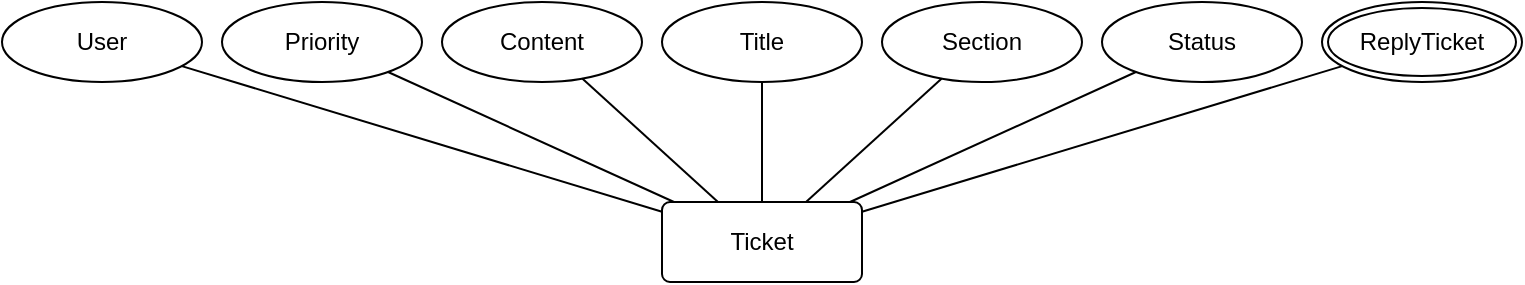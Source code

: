<mxfile version="24.7.17">
  <diagram name="Page-1" id="CBpjtzEfzLPhUtQ009So">
    <mxGraphModel dx="1322" dy="684" grid="1" gridSize="10" guides="1" tooltips="1" connect="1" arrows="1" fold="1" page="1" pageScale="1" pageWidth="850" pageHeight="1100" math="0" shadow="0">
      <root>
        <mxCell id="0" />
        <mxCell id="1" parent="0" />
        <mxCell id="y4Qjn7tlKTO_2gJg_N8O-1" value="Ticket" style="rounded=1;arcSize=10;whiteSpace=wrap;html=1;align=center;" parent="1" vertex="1">
          <mxGeometry x="360" y="300" width="100" height="40" as="geometry" />
        </mxCell>
        <mxCell id="y4Qjn7tlKTO_2gJg_N8O-2" value="Title" style="ellipse;whiteSpace=wrap;html=1;align=center;" parent="1" vertex="1">
          <mxGeometry x="360" y="200" width="100" height="40" as="geometry" />
        </mxCell>
        <mxCell id="y4Qjn7tlKTO_2gJg_N8O-3" value="Content" style="ellipse;whiteSpace=wrap;html=1;align=center;" parent="1" vertex="1">
          <mxGeometry x="250" y="200" width="100" height="40" as="geometry" />
        </mxCell>
        <mxCell id="y4Qjn7tlKTO_2gJg_N8O-4" value="" style="endArrow=none;html=1;rounded=0;" parent="1" source="y4Qjn7tlKTO_2gJg_N8O-3" target="y4Qjn7tlKTO_2gJg_N8O-1" edge="1">
          <mxGeometry relative="1" as="geometry">
            <mxPoint x="270" y="290" as="sourcePoint" />
            <mxPoint x="430" y="290" as="targetPoint" />
          </mxGeometry>
        </mxCell>
        <mxCell id="y4Qjn7tlKTO_2gJg_N8O-5" value="" style="endArrow=none;html=1;rounded=0;" parent="1" source="y4Qjn7tlKTO_2gJg_N8O-2" target="y4Qjn7tlKTO_2gJg_N8O-1" edge="1">
          <mxGeometry relative="1" as="geometry">
            <mxPoint x="550" y="270" as="sourcePoint" />
            <mxPoint x="710" y="270" as="targetPoint" />
          </mxGeometry>
        </mxCell>
        <mxCell id="y4Qjn7tlKTO_2gJg_N8O-6" value="Section" style="ellipse;whiteSpace=wrap;html=1;align=center;" parent="1" vertex="1">
          <mxGeometry x="470" y="200" width="100" height="40" as="geometry" />
        </mxCell>
        <mxCell id="y4Qjn7tlKTO_2gJg_N8O-7" value="Priority" style="ellipse;whiteSpace=wrap;html=1;align=center;" parent="1" vertex="1">
          <mxGeometry x="140" y="200" width="100" height="40" as="geometry" />
        </mxCell>
        <mxCell id="y4Qjn7tlKTO_2gJg_N8O-9" value="Status" style="ellipse;whiteSpace=wrap;html=1;align=center;" parent="1" vertex="1">
          <mxGeometry x="580" y="200" width="100" height="40" as="geometry" />
        </mxCell>
        <mxCell id="y4Qjn7tlKTO_2gJg_N8O-11" value="ReplyTicket" style="ellipse;shape=doubleEllipse;margin=3;whiteSpace=wrap;html=1;align=center;" parent="1" vertex="1">
          <mxGeometry x="690" y="200" width="100" height="40" as="geometry" />
        </mxCell>
        <mxCell id="y4Qjn7tlKTO_2gJg_N8O-12" value="" style="endArrow=none;html=1;rounded=0;" parent="1" source="y4Qjn7tlKTO_2gJg_N8O-7" target="y4Qjn7tlKTO_2gJg_N8O-1" edge="1">
          <mxGeometry relative="1" as="geometry">
            <mxPoint x="160" y="300" as="sourcePoint" />
            <mxPoint x="320" y="300" as="targetPoint" />
          </mxGeometry>
        </mxCell>
        <mxCell id="y4Qjn7tlKTO_2gJg_N8O-13" value="" style="endArrow=none;html=1;rounded=0;" parent="1" source="y4Qjn7tlKTO_2gJg_N8O-6" target="y4Qjn7tlKTO_2gJg_N8O-1" edge="1">
          <mxGeometry relative="1" as="geometry">
            <mxPoint x="233" y="245" as="sourcePoint" />
            <mxPoint x="376" y="310" as="targetPoint" />
          </mxGeometry>
        </mxCell>
        <mxCell id="y4Qjn7tlKTO_2gJg_N8O-14" value="" style="endArrow=none;html=1;rounded=0;" parent="1" source="y4Qjn7tlKTO_2gJg_N8O-9" target="y4Qjn7tlKTO_2gJg_N8O-1" edge="1">
          <mxGeometry relative="1" as="geometry">
            <mxPoint x="510" y="248" as="sourcePoint" />
            <mxPoint x="442" y="310" as="targetPoint" />
          </mxGeometry>
        </mxCell>
        <mxCell id="y4Qjn7tlKTO_2gJg_N8O-15" value="" style="endArrow=none;html=1;rounded=0;" parent="1" source="y4Qjn7tlKTO_2gJg_N8O-11" target="y4Qjn7tlKTO_2gJg_N8O-1" edge="1">
          <mxGeometry relative="1" as="geometry">
            <mxPoint x="607" y="245" as="sourcePoint" />
            <mxPoint x="464" y="310" as="targetPoint" />
          </mxGeometry>
        </mxCell>
        <mxCell id="y4Qjn7tlKTO_2gJg_N8O-16" value="User" style="ellipse;whiteSpace=wrap;html=1;align=center;" parent="1" vertex="1">
          <mxGeometry x="30" y="200" width="100" height="40" as="geometry" />
        </mxCell>
        <mxCell id="y4Qjn7tlKTO_2gJg_N8O-17" value="" style="endArrow=none;html=1;rounded=0;" parent="1" source="y4Qjn7tlKTO_2gJg_N8O-16" target="y4Qjn7tlKTO_2gJg_N8O-1" edge="1">
          <mxGeometry relative="1" as="geometry">
            <mxPoint x="60" y="310" as="sourcePoint" />
            <mxPoint x="220" y="310" as="targetPoint" />
          </mxGeometry>
        </mxCell>
      </root>
    </mxGraphModel>
  </diagram>
</mxfile>
